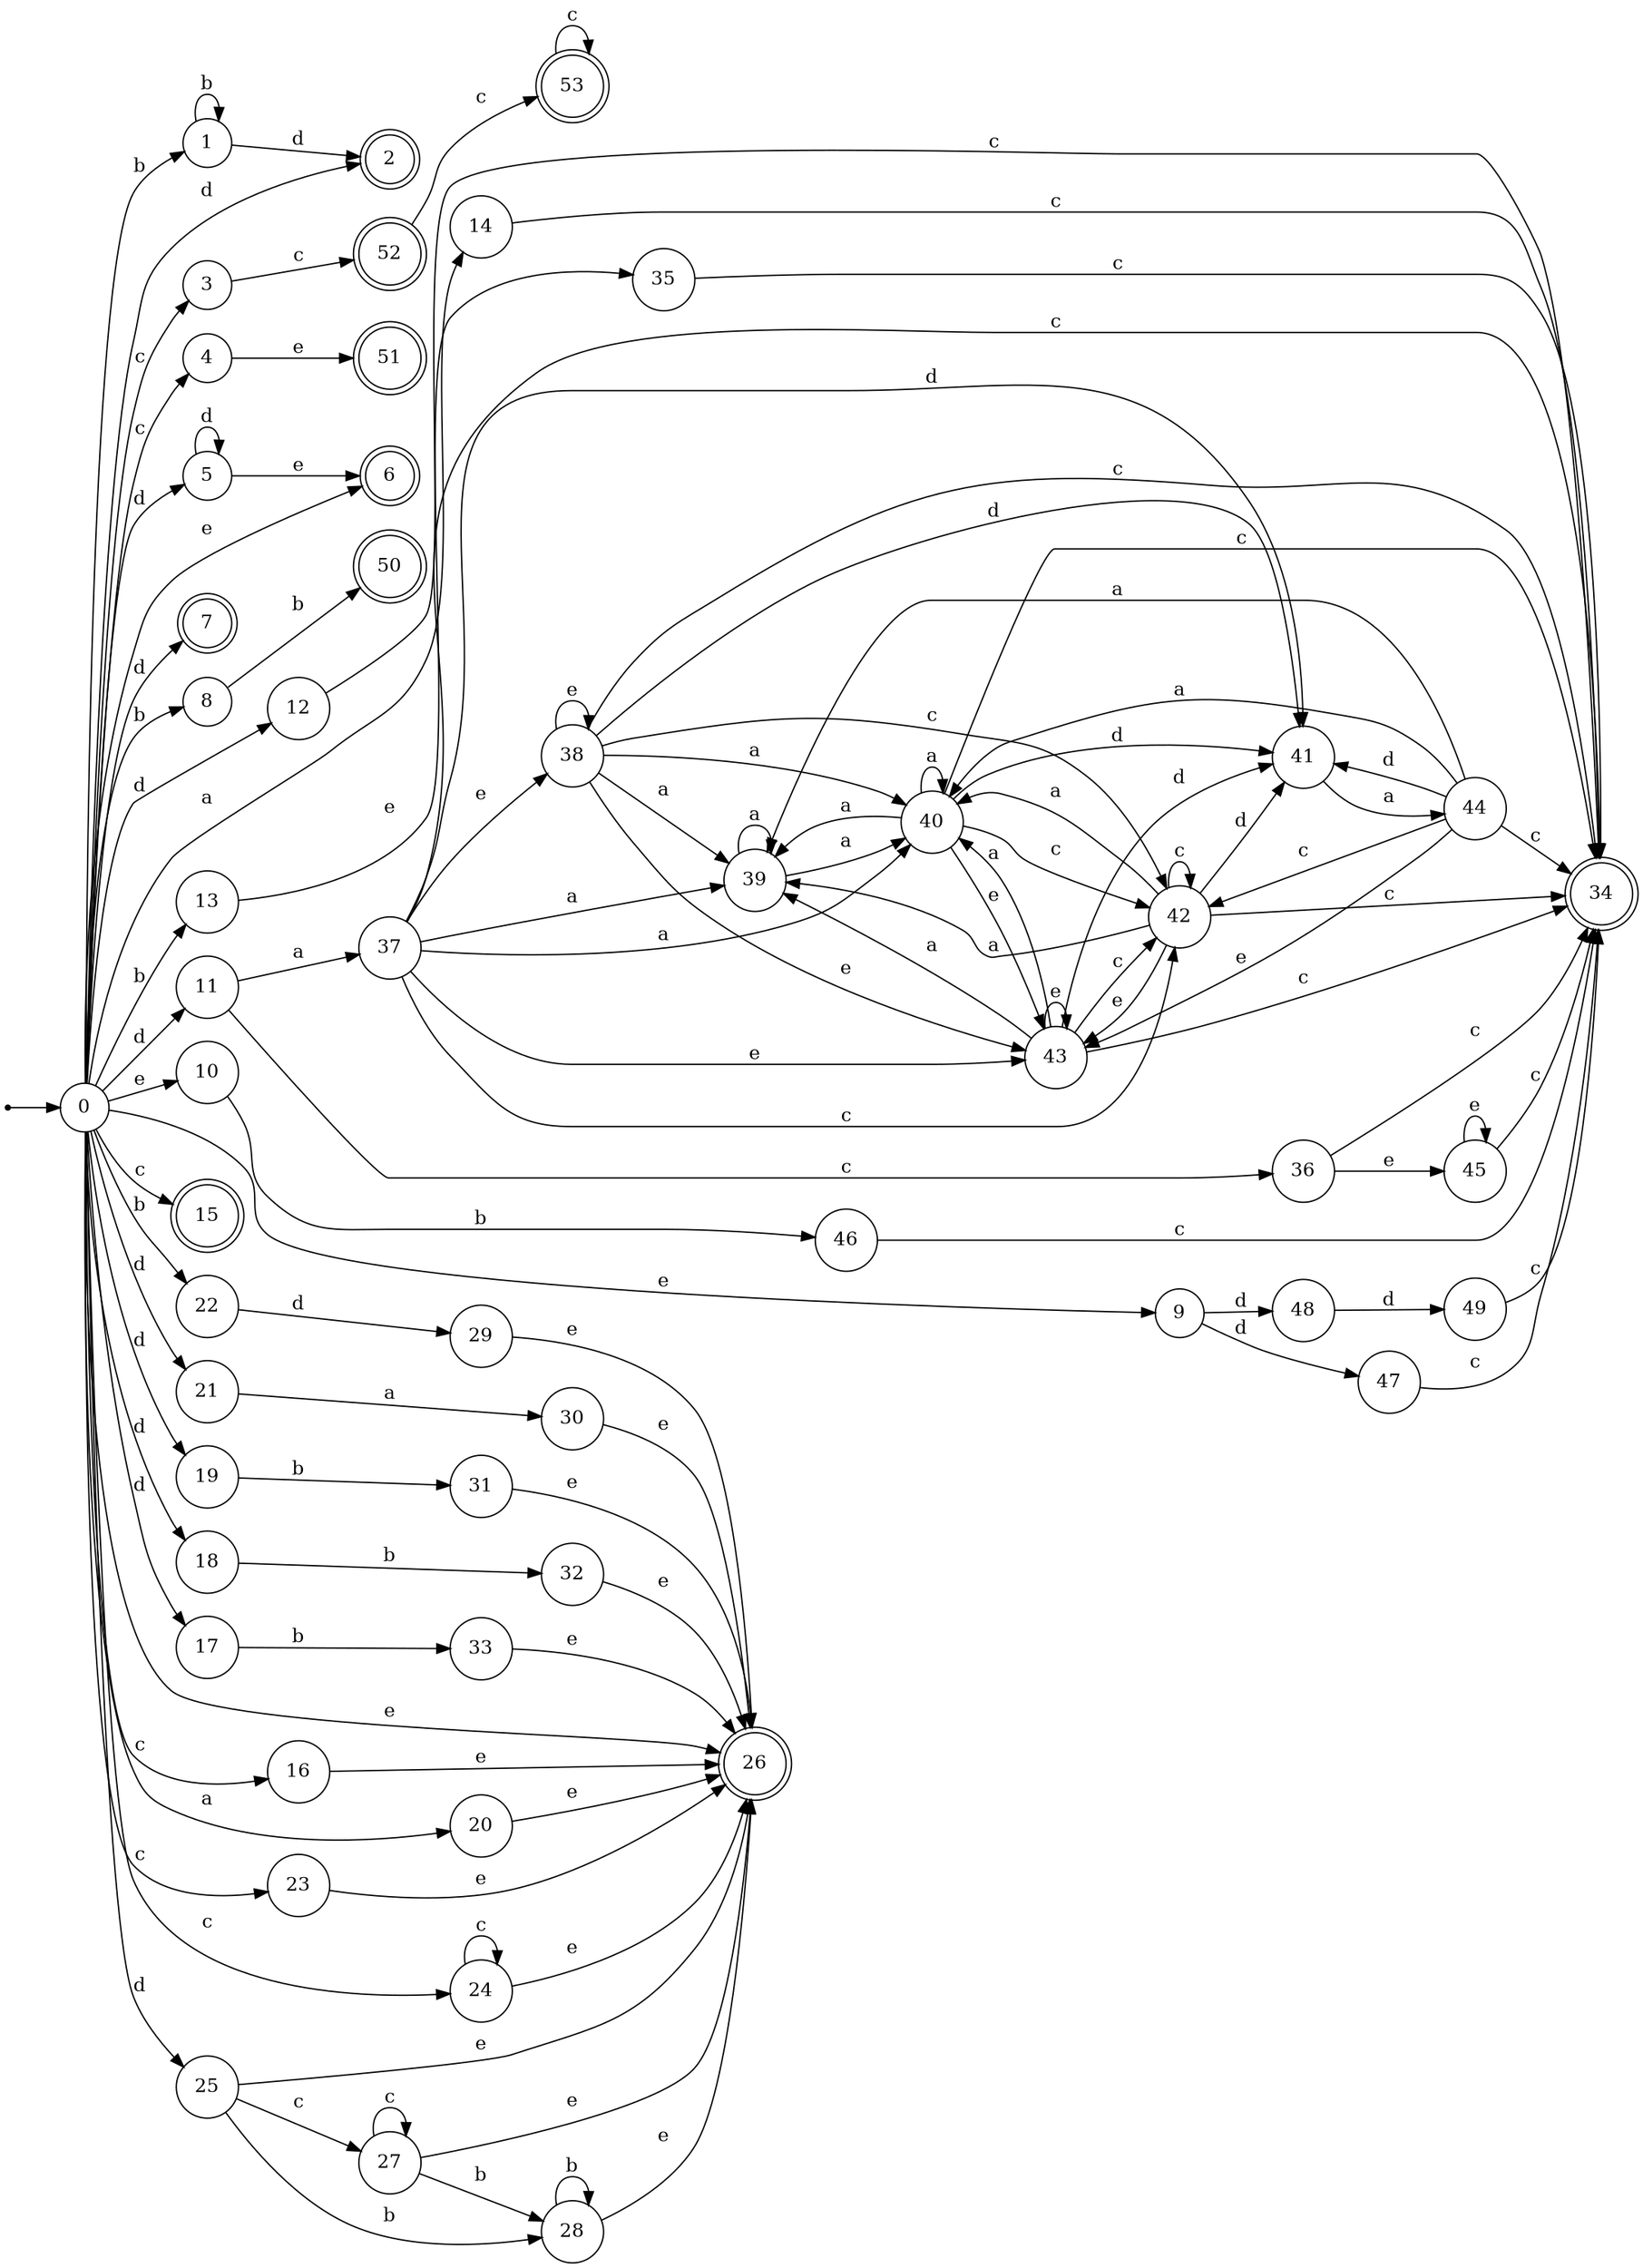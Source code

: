 digraph finite_state_machine {
rankdir=LR;
size="20,20";
node [shape = point]; "dummy0"
node [shape = circle]; "0";
"dummy0" -> "0";
node [shape = circle]; "1";
node [shape = doublecircle]; "2";node [shape = circle]; "3";
node [shape = circle]; "4";
node [shape = circle]; "5";
node [shape = doublecircle]; "6";node [shape = doublecircle]; "7";node [shape = circle]; "8";
node [shape = circle]; "9";
node [shape = circle]; "10";
node [shape = circle]; "11";
node [shape = circle]; "12";
node [shape = circle]; "13";
node [shape = circle]; "14";
node [shape = doublecircle]; "15";node [shape = circle]; "16";
node [shape = circle]; "17";
node [shape = circle]; "18";
node [shape = circle]; "19";
node [shape = circle]; "20";
node [shape = circle]; "21";
node [shape = circle]; "22";
node [shape = circle]; "23";
node [shape = circle]; "24";
node [shape = circle]; "25";
node [shape = doublecircle]; "26";node [shape = circle]; "27";
node [shape = circle]; "28";
node [shape = circle]; "29";
node [shape = circle]; "30";
node [shape = circle]; "31";
node [shape = circle]; "32";
node [shape = circle]; "33";
node [shape = doublecircle]; "34";node [shape = circle]; "35";
node [shape = circle]; "36";
node [shape = circle]; "37";
node [shape = circle]; "38";
node [shape = circle]; "39";
node [shape = circle]; "40";
node [shape = circle]; "41";
node [shape = circle]; "42";
node [shape = circle]; "43";
node [shape = circle]; "44";
node [shape = circle]; "45";
node [shape = circle]; "46";
node [shape = circle]; "47";
node [shape = circle]; "48";
node [shape = circle]; "49";
node [shape = doublecircle]; "50";node [shape = doublecircle]; "51";node [shape = doublecircle]; "52";node [shape = doublecircle]; "53";"0" -> "8" [label = "b"];
 "0" -> "1" [label = "b"];
 "0" -> "13" [label = "b"];
 "0" -> "22" [label = "b"];
 "0" -> "2" [label = "d"];
 "0" -> "5" [label = "d"];
 "0" -> "7" [label = "d"];
 "0" -> "11" [label = "d"];
 "0" -> "12" [label = "d"];
 "0" -> "17" [label = "d"];
 "0" -> "18" [label = "d"];
 "0" -> "19" [label = "d"];
 "0" -> "21" [label = "d"];
 "0" -> "25" [label = "d"];
 "0" -> "16" [label = "c"];
 "0" -> "3" [label = "c"];
 "0" -> "4" [label = "c"];
 "0" -> "23" [label = "c"];
 "0" -> "24" [label = "c"];
 "0" -> "15" [label = "c"];
 "0" -> "9" [label = "e"];
 "0" -> "10" [label = "e"];
 "0" -> "26" [label = "e"];
 "0" -> "6" [label = "e"];
 "0" -> "20" [label = "a"];
 "0" -> "14" [label = "a"];
 "25" -> "27" [label = "c"];
 "25" -> "28" [label = "b"];
 "25" -> "26" [label = "e"];
 "28" -> "28" [label = "b"];
 "28" -> "26" [label = "e"];
 "27" -> "27" [label = "c"];
 "27" -> "28" [label = "b"];
 "27" -> "26" [label = "e"];
 "24" -> "24" [label = "c"];
 "24" -> "26" [label = "e"];
 "23" -> "26" [label = "e"];
 "22" -> "29" [label = "d"];
 "29" -> "26" [label = "e"];
 "21" -> "30" [label = "a"];
 "30" -> "26" [label = "e"];
 "20" -> "26" [label = "e"];
 "19" -> "31" [label = "b"];
 "31" -> "26" [label = "e"];
 "18" -> "32" [label = "b"];
 "32" -> "26" [label = "e"];
 "17" -> "33" [label = "b"];
 "33" -> "26" [label = "e"];
 "16" -> "26" [label = "e"];
 "14" -> "34" [label = "c"];
 "13" -> "35" [label = "e"];
 "35" -> "34" [label = "c"];
 "12" -> "34" [label = "c"];
 "11" -> "36" [label = "c"];
 "11" -> "37" [label = "a"];
 "37" -> "43" [label = "e"];
 "37" -> "38" [label = "e"];
 "37" -> "40" [label = "a"];
 "37" -> "39" [label = "a"];
 "37" -> "41" [label = "d"];
 "37" -> "42" [label = "c"];
 "37" -> "34" [label = "c"];
 "43" -> "43" [label = "e"];
 "43" -> "40" [label = "a"];
 "43" -> "39" [label = "a"];
 "43" -> "41" [label = "d"];
 "43" -> "42" [label = "c"];
 "43" -> "34" [label = "c"];
 "42" -> "42" [label = "c"];
 "42" -> "34" [label = "c"];
 "42" -> "40" [label = "a"];
 "42" -> "39" [label = "a"];
 "42" -> "41" [label = "d"];
 "42" -> "43" [label = "e"];
 "41" -> "44" [label = "a"];
 "44" -> "41" [label = "d"];
 "44" -> "40" [label = "a"];
 "44" -> "39" [label = "a"];
 "44" -> "42" [label = "c"];
 "44" -> "34" [label = "c"];
 "44" -> "43" [label = "e"];
 "40" -> "40" [label = "a"];
 "40" -> "39" [label = "a"];
 "40" -> "41" [label = "d"];
 "40" -> "42" [label = "c"];
 "40" -> "34" [label = "c"];
 "40" -> "43" [label = "e"];
 "39" -> "40" [label = "a"];
 "39" -> "39" [label = "a"];
 "38" -> "43" [label = "e"];
 "38" -> "38" [label = "e"];
 "38" -> "40" [label = "a"];
 "38" -> "39" [label = "a"];
 "38" -> "41" [label = "d"];
 "38" -> "42" [label = "c"];
 "38" -> "34" [label = "c"];
 "36" -> "45" [label = "e"];
 "36" -> "34" [label = "c"];
 "45" -> "45" [label = "e"];
 "45" -> "34" [label = "c"];
 "10" -> "46" [label = "b"];
 "46" -> "34" [label = "c"];
 "9" -> "48" [label = "d"];
 "9" -> "47" [label = "d"];
 "48" -> "49" [label = "d"];
 "49" -> "34" [label = "c"];
 "47" -> "34" [label = "c"];
 "8" -> "50" [label = "b"];
 "5" -> "5" [label = "d"];
 "5" -> "6" [label = "e"];
 "4" -> "51" [label = "e"];
 "3" -> "52" [label = "c"];
 "52" -> "53" [label = "c"];
 "53" -> "53" [label = "c"];
 "1" -> "1" [label = "b"];
 "1" -> "2" [label = "d"];
 }
